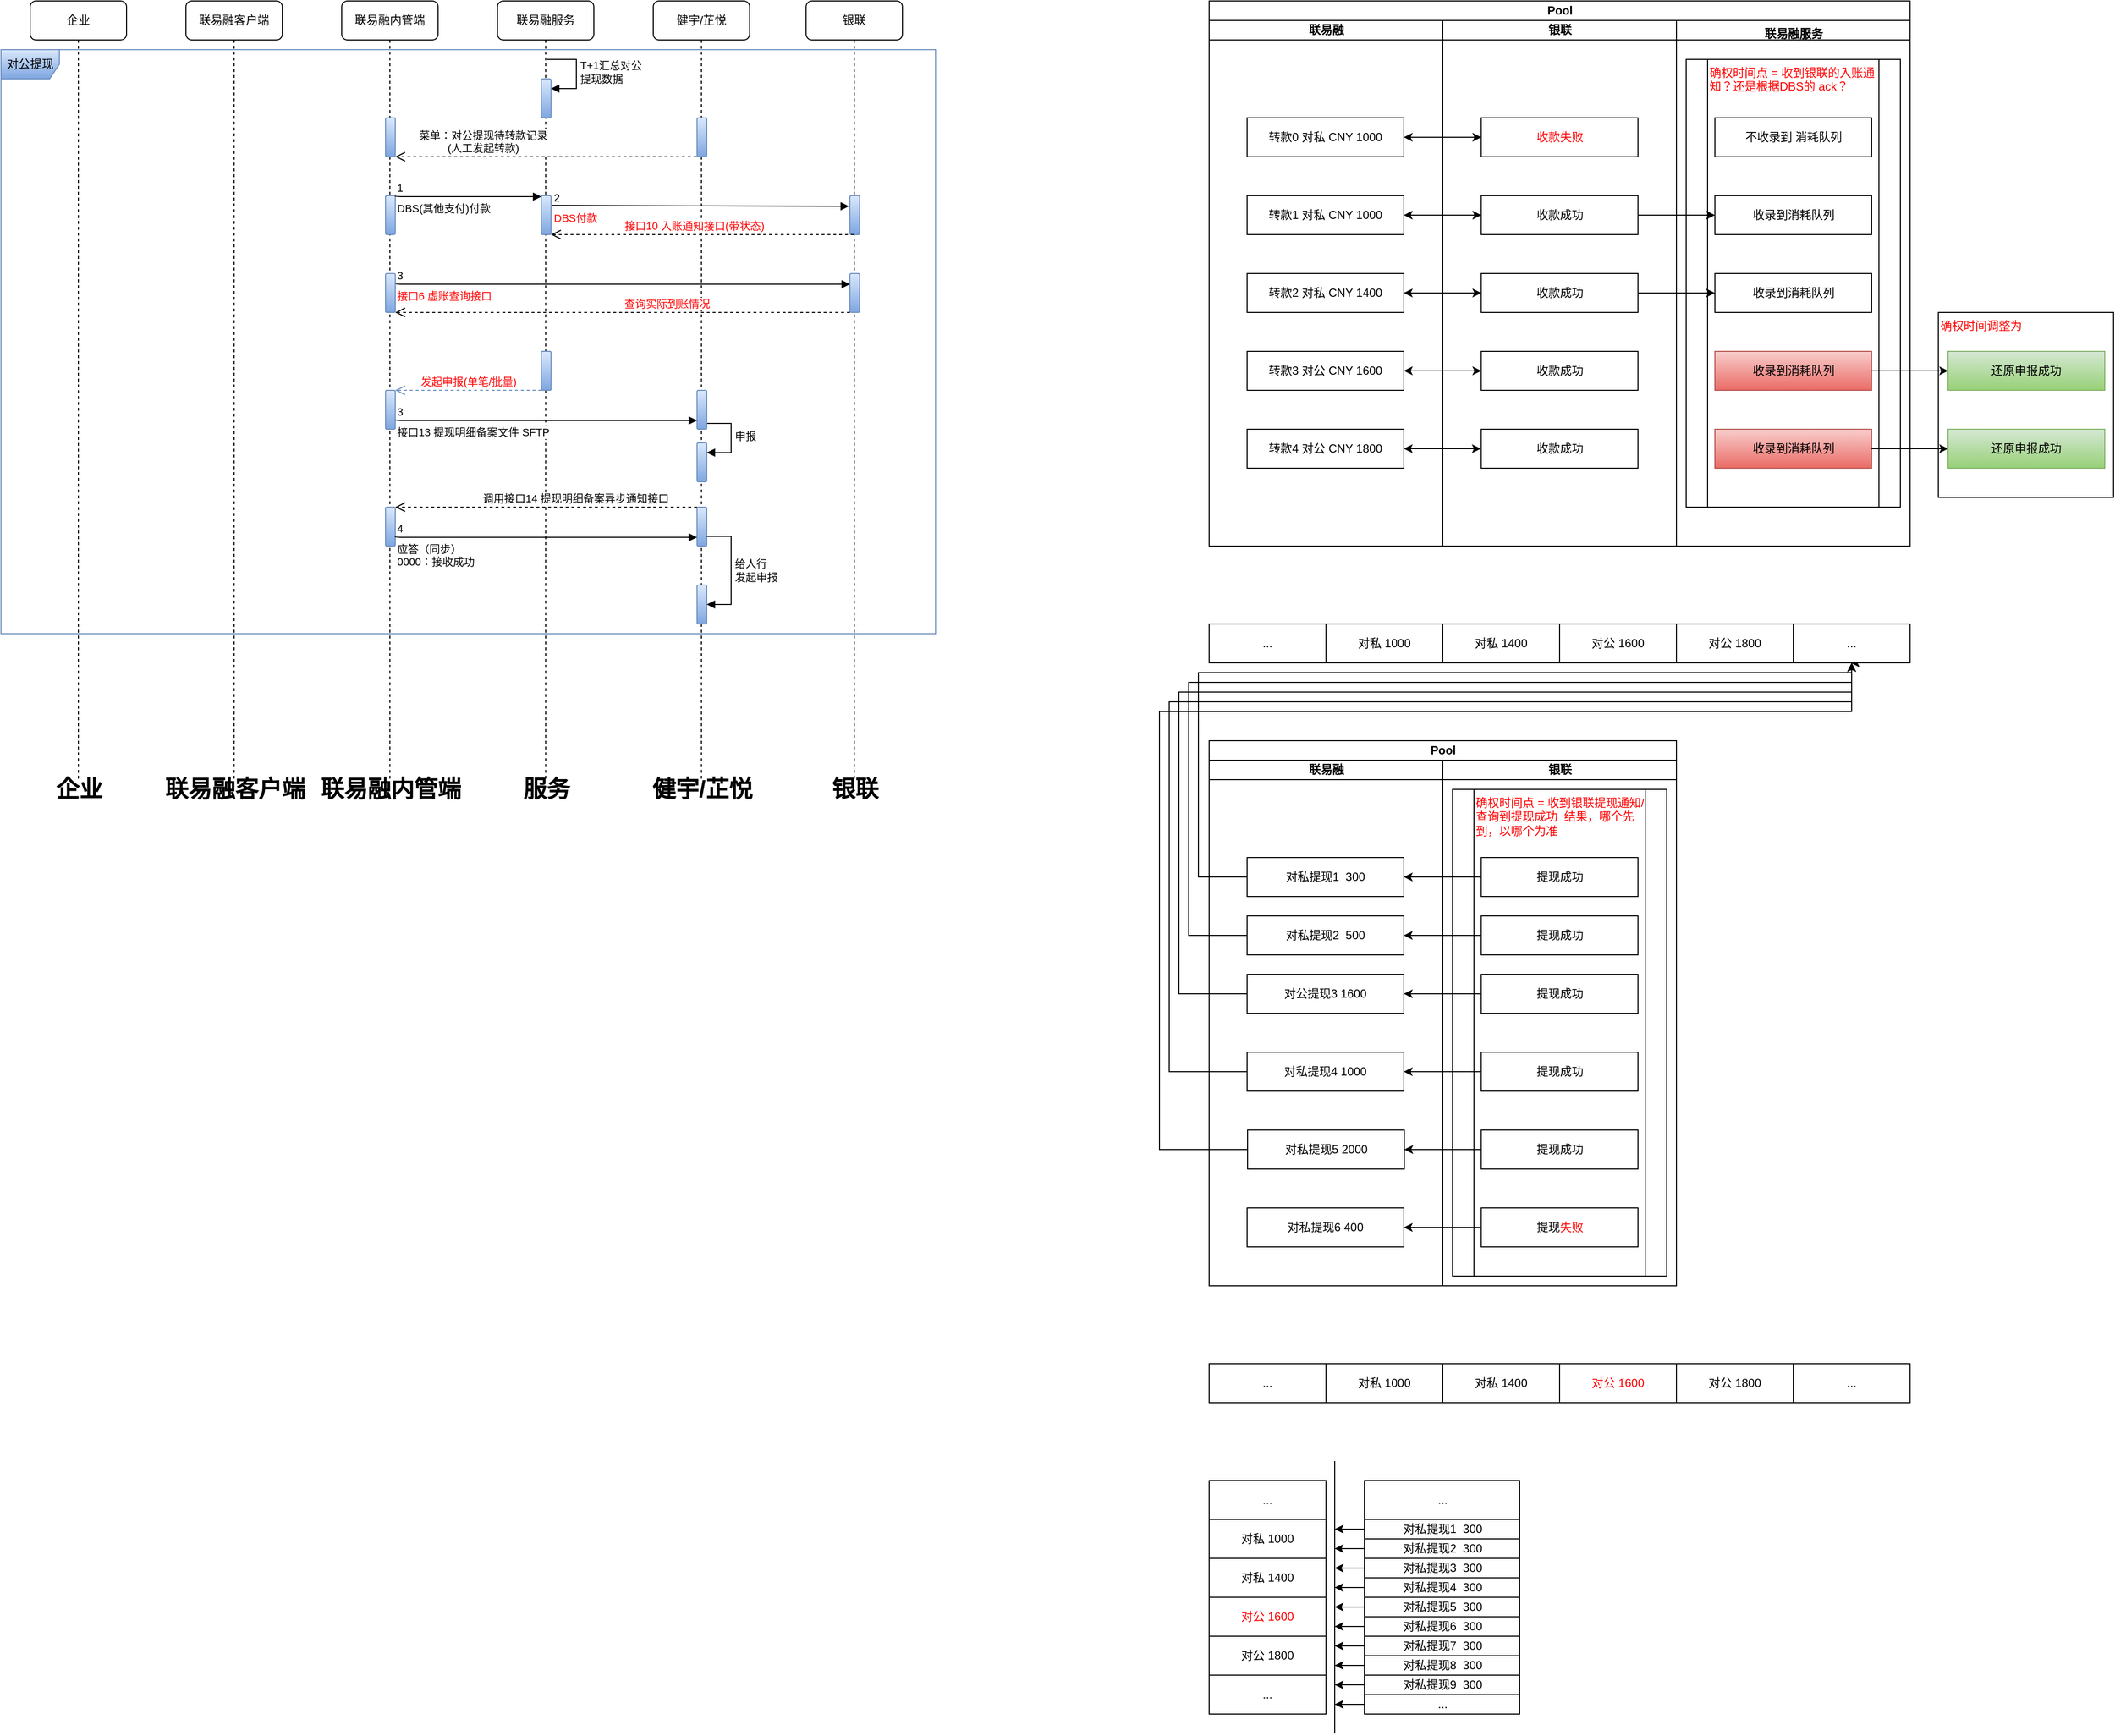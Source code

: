 <mxfile version="21.5.2" type="github">
  <diagram name="第 1 页" id="cecb9tNHnT4WKb9MnGJK">
    <mxGraphModel dx="1001" dy="557" grid="1" gridSize="10" guides="1" tooltips="1" connect="1" arrows="1" fold="1" page="1" pageScale="1" pageWidth="827" pageHeight="1169" math="0" shadow="0">
      <root>
        <mxCell id="0" />
        <mxCell id="1" parent="0" />
        <mxCell id="uzARrTuZSLdGQsg_Jb-Q-82" value="Pool" style="swimlane;childLayout=stackLayout;resizeParent=1;resizeParentMax=0;startSize=20;html=1;" vertex="1" parent="1">
          <mxGeometry x="1241" y="800" width="480" height="560" as="geometry" />
        </mxCell>
        <mxCell id="uzARrTuZSLdGQsg_Jb-Q-83" value="联易融" style="swimlane;startSize=20;html=1;" vertex="1" parent="uzARrTuZSLdGQsg_Jb-Q-82">
          <mxGeometry y="20" width="240" height="540" as="geometry" />
        </mxCell>
        <mxCell id="uzARrTuZSLdGQsg_Jb-Q-84" value="对私提现2&amp;nbsp; 500" style="rounded=0;whiteSpace=wrap;html=1;" vertex="1" parent="uzARrTuZSLdGQsg_Jb-Q-83">
          <mxGeometry x="39" y="160" width="161" height="40" as="geometry" />
        </mxCell>
        <mxCell id="uzARrTuZSLdGQsg_Jb-Q-85" value="对公提现3 1600" style="rounded=0;whiteSpace=wrap;html=1;" vertex="1" parent="uzARrTuZSLdGQsg_Jb-Q-83">
          <mxGeometry x="39" y="220" width="161" height="40" as="geometry" />
        </mxCell>
        <mxCell id="uzARrTuZSLdGQsg_Jb-Q-86" value="对私提现4 1000" style="rounded=0;whiteSpace=wrap;html=1;" vertex="1" parent="uzARrTuZSLdGQsg_Jb-Q-83">
          <mxGeometry x="39" y="300" width="161" height="40" as="geometry" />
        </mxCell>
        <mxCell id="uzARrTuZSLdGQsg_Jb-Q-114" style="edgeStyle=orthogonalEdgeStyle;rounded=0;orthogonalLoop=1;jettySize=auto;html=1;exitX=0;exitY=0.5;exitDx=0;exitDy=0;" edge="1" parent="uzARrTuZSLdGQsg_Jb-Q-83" source="uzARrTuZSLdGQsg_Jb-Q-87">
          <mxGeometry relative="1" as="geometry">
            <mxPoint x="659" y="-100" as="targetPoint" />
            <Array as="points">
              <mxPoint x="-51" y="400" />
              <mxPoint x="-51" y="-50" />
              <mxPoint x="660" y="-50" />
              <mxPoint x="660" y="-100" />
            </Array>
          </mxGeometry>
        </mxCell>
        <mxCell id="uzARrTuZSLdGQsg_Jb-Q-87" value="对私提现5 2000" style="rounded=0;whiteSpace=wrap;html=1;" vertex="1" parent="uzARrTuZSLdGQsg_Jb-Q-83">
          <mxGeometry x="39.5" y="380" width="161" height="40" as="geometry" />
        </mxCell>
        <mxCell id="uzARrTuZSLdGQsg_Jb-Q-88" value="对私提现1&amp;nbsp; 300" style="rounded=0;whiteSpace=wrap;html=1;" vertex="1" parent="uzARrTuZSLdGQsg_Jb-Q-83">
          <mxGeometry x="39" y="100" width="161" height="40" as="geometry" />
        </mxCell>
        <mxCell id="uzARrTuZSLdGQsg_Jb-Q-107" value="对私提现6 400" style="rounded=0;whiteSpace=wrap;html=1;" vertex="1" parent="uzARrTuZSLdGQsg_Jb-Q-83">
          <mxGeometry x="39" y="460" width="161" height="40" as="geometry" />
        </mxCell>
        <mxCell id="uzARrTuZSLdGQsg_Jb-Q-89" value="银联" style="swimlane;startSize=20;html=1;" vertex="1" parent="uzARrTuZSLdGQsg_Jb-Q-82">
          <mxGeometry x="240" y="20" width="240" height="540" as="geometry" />
        </mxCell>
        <mxCell id="uzARrTuZSLdGQsg_Jb-Q-109" value="确权时间点 = 收到银联提现通知/查询到提现成功&amp;nbsp; 结果，哪个先到，以哪个为准" style="shape=process;whiteSpace=wrap;html=1;backgroundOutline=1;fontColor=#FF0000;verticalAlign=top;align=left;" vertex="1" parent="uzARrTuZSLdGQsg_Jb-Q-89">
          <mxGeometry x="10" y="30" width="220" height="500" as="geometry" />
        </mxCell>
        <mxCell id="uzARrTuZSLdGQsg_Jb-Q-90" value="提现成功" style="rounded=0;whiteSpace=wrap;html=1;" vertex="1" parent="uzARrTuZSLdGQsg_Jb-Q-89">
          <mxGeometry x="39.5" y="100" width="161" height="40" as="geometry" />
        </mxCell>
        <mxCell id="uzARrTuZSLdGQsg_Jb-Q-91" value="提现成功" style="rounded=0;whiteSpace=wrap;html=1;" vertex="1" parent="uzARrTuZSLdGQsg_Jb-Q-89">
          <mxGeometry x="39.5" y="160" width="161" height="40" as="geometry" />
        </mxCell>
        <mxCell id="uzARrTuZSLdGQsg_Jb-Q-92" value="提现成功" style="rounded=0;whiteSpace=wrap;html=1;" vertex="1" parent="uzARrTuZSLdGQsg_Jb-Q-89">
          <mxGeometry x="39.5" y="220" width="161" height="40" as="geometry" />
        </mxCell>
        <mxCell id="uzARrTuZSLdGQsg_Jb-Q-93" value="提现成功" style="rounded=0;whiteSpace=wrap;html=1;" vertex="1" parent="uzARrTuZSLdGQsg_Jb-Q-89">
          <mxGeometry x="39.5" y="300" width="161" height="40" as="geometry" />
        </mxCell>
        <mxCell id="uzARrTuZSLdGQsg_Jb-Q-94" value="提现成功" style="rounded=0;whiteSpace=wrap;html=1;" vertex="1" parent="uzARrTuZSLdGQsg_Jb-Q-89">
          <mxGeometry x="39.5" y="380" width="161" height="40" as="geometry" />
        </mxCell>
        <mxCell id="uzARrTuZSLdGQsg_Jb-Q-108" value="提现&lt;font color=&quot;#ff0000&quot;&gt;失败&lt;/font&gt;" style="rounded=0;whiteSpace=wrap;html=1;" vertex="1" parent="uzARrTuZSLdGQsg_Jb-Q-89">
          <mxGeometry x="39.5" y="460" width="161" height="40" as="geometry" />
        </mxCell>
        <mxCell id="uzARrTuZSLdGQsg_Jb-Q-115" style="edgeStyle=orthogonalEdgeStyle;rounded=0;orthogonalLoop=1;jettySize=auto;html=1;exitX=0;exitY=0.5;exitDx=0;exitDy=0;entryX=1;entryY=0.5;entryDx=0;entryDy=0;" edge="1" parent="uzARrTuZSLdGQsg_Jb-Q-82" source="uzARrTuZSLdGQsg_Jb-Q-90" target="uzARrTuZSLdGQsg_Jb-Q-88">
          <mxGeometry relative="1" as="geometry" />
        </mxCell>
        <mxCell id="uzARrTuZSLdGQsg_Jb-Q-116" style="edgeStyle=orthogonalEdgeStyle;rounded=0;orthogonalLoop=1;jettySize=auto;html=1;exitX=0;exitY=0.5;exitDx=0;exitDy=0;entryX=1;entryY=0.5;entryDx=0;entryDy=0;" edge="1" parent="uzARrTuZSLdGQsg_Jb-Q-82" source="uzARrTuZSLdGQsg_Jb-Q-91" target="uzARrTuZSLdGQsg_Jb-Q-84">
          <mxGeometry relative="1" as="geometry" />
        </mxCell>
        <mxCell id="uzARrTuZSLdGQsg_Jb-Q-117" style="edgeStyle=orthogonalEdgeStyle;rounded=0;orthogonalLoop=1;jettySize=auto;html=1;exitX=0;exitY=0.5;exitDx=0;exitDy=0;entryX=1;entryY=0.5;entryDx=0;entryDy=0;" edge="1" parent="uzARrTuZSLdGQsg_Jb-Q-82" source="uzARrTuZSLdGQsg_Jb-Q-92" target="uzARrTuZSLdGQsg_Jb-Q-85">
          <mxGeometry relative="1" as="geometry" />
        </mxCell>
        <mxCell id="uzARrTuZSLdGQsg_Jb-Q-118" style="edgeStyle=orthogonalEdgeStyle;rounded=0;orthogonalLoop=1;jettySize=auto;html=1;exitX=0;exitY=0.5;exitDx=0;exitDy=0;entryX=1;entryY=0.5;entryDx=0;entryDy=0;" edge="1" parent="uzARrTuZSLdGQsg_Jb-Q-82" source="uzARrTuZSLdGQsg_Jb-Q-93" target="uzARrTuZSLdGQsg_Jb-Q-86">
          <mxGeometry relative="1" as="geometry" />
        </mxCell>
        <mxCell id="uzARrTuZSLdGQsg_Jb-Q-119" style="edgeStyle=orthogonalEdgeStyle;rounded=0;orthogonalLoop=1;jettySize=auto;html=1;exitX=0;exitY=0.5;exitDx=0;exitDy=0;entryX=1;entryY=0.5;entryDx=0;entryDy=0;" edge="1" parent="uzARrTuZSLdGQsg_Jb-Q-82" source="uzARrTuZSLdGQsg_Jb-Q-94" target="uzARrTuZSLdGQsg_Jb-Q-87">
          <mxGeometry relative="1" as="geometry" />
        </mxCell>
        <mxCell id="uzARrTuZSLdGQsg_Jb-Q-120" style="edgeStyle=orthogonalEdgeStyle;rounded=0;orthogonalLoop=1;jettySize=auto;html=1;exitX=0;exitY=0.5;exitDx=0;exitDy=0;entryX=1;entryY=0.5;entryDx=0;entryDy=0;" edge="1" parent="uzARrTuZSLdGQsg_Jb-Q-82" source="uzARrTuZSLdGQsg_Jb-Q-108" target="uzARrTuZSLdGQsg_Jb-Q-107">
          <mxGeometry relative="1" as="geometry" />
        </mxCell>
        <mxCell id="uzARrTuZSLdGQsg_Jb-Q-73" value="确权时间调整为" style="rounded=0;whiteSpace=wrap;html=1;strokeColor=#000000;fontColor=#FF0000;align=left;verticalAlign=top;" vertex="1" parent="1">
          <mxGeometry x="1990" y="360" width="180" height="190" as="geometry" />
        </mxCell>
        <mxCell id="uzARrTuZSLdGQsg_Jb-Q-48" value="Pool" style="swimlane;childLayout=stackLayout;resizeParent=1;resizeParentMax=0;startSize=20;html=1;" vertex="1" parent="1">
          <mxGeometry x="1241" y="40" width="720" height="560" as="geometry" />
        </mxCell>
        <mxCell id="uzARrTuZSLdGQsg_Jb-Q-49" value="联易融" style="swimlane;startSize=20;html=1;" vertex="1" parent="uzARrTuZSLdGQsg_Jb-Q-48">
          <mxGeometry y="20" width="240" height="540" as="geometry" />
        </mxCell>
        <mxCell id="uzARrTuZSLdGQsg_Jb-Q-52" value="转款1 对私 CNY 1000" style="rounded=0;whiteSpace=wrap;html=1;" vertex="1" parent="uzARrTuZSLdGQsg_Jb-Q-49">
          <mxGeometry x="39" y="180" width="161" height="40" as="geometry" />
        </mxCell>
        <mxCell id="uzARrTuZSLdGQsg_Jb-Q-53" value="转款2 对私 CNY 1400" style="rounded=0;whiteSpace=wrap;html=1;" vertex="1" parent="uzARrTuZSLdGQsg_Jb-Q-49">
          <mxGeometry x="39" y="260" width="161" height="40" as="geometry" />
        </mxCell>
        <mxCell id="uzARrTuZSLdGQsg_Jb-Q-54" value="转款3 对公 CNY 1600" style="rounded=0;whiteSpace=wrap;html=1;" vertex="1" parent="uzARrTuZSLdGQsg_Jb-Q-49">
          <mxGeometry x="39" y="340" width="161" height="40" as="geometry" />
        </mxCell>
        <mxCell id="uzARrTuZSLdGQsg_Jb-Q-55" value="转款4 对公 CNY 1800" style="rounded=0;whiteSpace=wrap;html=1;" vertex="1" parent="uzARrTuZSLdGQsg_Jb-Q-49">
          <mxGeometry x="39" y="420" width="161" height="40" as="geometry" />
        </mxCell>
        <mxCell id="uzARrTuZSLdGQsg_Jb-Q-56" value="转款0 对私 CNY 1000" style="rounded=0;whiteSpace=wrap;html=1;" vertex="1" parent="uzARrTuZSLdGQsg_Jb-Q-49">
          <mxGeometry x="39" y="100" width="161" height="40" as="geometry" />
        </mxCell>
        <mxCell id="uzARrTuZSLdGQsg_Jb-Q-50" value="银联" style="swimlane;startSize=20;html=1;" vertex="1" parent="uzARrTuZSLdGQsg_Jb-Q-48">
          <mxGeometry x="240" y="20" width="240" height="540" as="geometry" />
        </mxCell>
        <mxCell id="uzARrTuZSLdGQsg_Jb-Q-57" value="收款失败" style="rounded=0;whiteSpace=wrap;html=1;fontColor=#FF0000;" vertex="1" parent="uzARrTuZSLdGQsg_Jb-Q-50">
          <mxGeometry x="39.5" y="100" width="161" height="40" as="geometry" />
        </mxCell>
        <mxCell id="uzARrTuZSLdGQsg_Jb-Q-58" value="收款成功" style="rounded=0;whiteSpace=wrap;html=1;" vertex="1" parent="uzARrTuZSLdGQsg_Jb-Q-50">
          <mxGeometry x="39.5" y="180" width="161" height="40" as="geometry" />
        </mxCell>
        <mxCell id="uzARrTuZSLdGQsg_Jb-Q-59" value="收款成功" style="rounded=0;whiteSpace=wrap;html=1;" vertex="1" parent="uzARrTuZSLdGQsg_Jb-Q-50">
          <mxGeometry x="39.5" y="260" width="161" height="40" as="geometry" />
        </mxCell>
        <mxCell id="uzARrTuZSLdGQsg_Jb-Q-60" value="收款成功" style="rounded=0;whiteSpace=wrap;html=1;" vertex="1" parent="uzARrTuZSLdGQsg_Jb-Q-50">
          <mxGeometry x="39.5" y="340" width="161" height="40" as="geometry" />
        </mxCell>
        <mxCell id="uzARrTuZSLdGQsg_Jb-Q-61" value="收款成功" style="rounded=0;whiteSpace=wrap;html=1;" vertex="1" parent="uzARrTuZSLdGQsg_Jb-Q-50">
          <mxGeometry x="39.5" y="420" width="161" height="40" as="geometry" />
        </mxCell>
        <mxCell id="uzARrTuZSLdGQsg_Jb-Q-62" value="联易融服务" style="swimlane;startSize=20;html=1;verticalAlign=top;" vertex="1" parent="uzARrTuZSLdGQsg_Jb-Q-48">
          <mxGeometry x="480" y="20" width="240" height="540" as="geometry" />
        </mxCell>
        <mxCell id="uzARrTuZSLdGQsg_Jb-Q-68" value="确权时间点 = 收到银联的入账通知？还是根据DBS的 ack？" style="shape=process;whiteSpace=wrap;html=1;backgroundOutline=1;fontColor=#FF0000;verticalAlign=top;align=left;" vertex="1" parent="uzARrTuZSLdGQsg_Jb-Q-62">
          <mxGeometry x="10" y="40" width="220" height="460" as="geometry" />
        </mxCell>
        <mxCell id="uzARrTuZSLdGQsg_Jb-Q-63" value="不收录到 消耗队列" style="rounded=0;whiteSpace=wrap;html=1;" vertex="1" parent="uzARrTuZSLdGQsg_Jb-Q-62">
          <mxGeometry x="39.5" y="100" width="161" height="40" as="geometry" />
        </mxCell>
        <mxCell id="uzARrTuZSLdGQsg_Jb-Q-64" value="收录到消耗队列" style="rounded=0;whiteSpace=wrap;html=1;" vertex="1" parent="uzARrTuZSLdGQsg_Jb-Q-62">
          <mxGeometry x="39.5" y="180" width="161" height="40" as="geometry" />
        </mxCell>
        <mxCell id="uzARrTuZSLdGQsg_Jb-Q-65" value="收录到消耗队列" style="rounded=0;whiteSpace=wrap;html=1;" vertex="1" parent="uzARrTuZSLdGQsg_Jb-Q-62">
          <mxGeometry x="39.5" y="260" width="161" height="40" as="geometry" />
        </mxCell>
        <mxCell id="uzARrTuZSLdGQsg_Jb-Q-66" value="收录到消耗队列" style="rounded=0;whiteSpace=wrap;html=1;fillColor=#f8cecc;gradientColor=#ea6b66;strokeColor=#b85450;" vertex="1" parent="uzARrTuZSLdGQsg_Jb-Q-62">
          <mxGeometry x="39.5" y="340" width="161" height="40" as="geometry" />
        </mxCell>
        <mxCell id="uzARrTuZSLdGQsg_Jb-Q-67" value="收录到消耗队列" style="rounded=0;whiteSpace=wrap;html=1;fillColor=#f8cecc;gradientColor=#ea6b66;strokeColor=#b85450;" vertex="1" parent="uzARrTuZSLdGQsg_Jb-Q-62">
          <mxGeometry x="39.5" y="420" width="161" height="40" as="geometry" />
        </mxCell>
        <mxCell id="uzARrTuZSLdGQsg_Jb-Q-102" style="edgeStyle=orthogonalEdgeStyle;rounded=0;orthogonalLoop=1;jettySize=auto;html=1;exitX=1;exitY=0.5;exitDx=0;exitDy=0;entryX=0;entryY=0.5;entryDx=0;entryDy=0;startArrow=classic;startFill=1;" edge="1" parent="uzARrTuZSLdGQsg_Jb-Q-48" source="uzARrTuZSLdGQsg_Jb-Q-56" target="uzARrTuZSLdGQsg_Jb-Q-57">
          <mxGeometry relative="1" as="geometry" />
        </mxCell>
        <mxCell id="uzARrTuZSLdGQsg_Jb-Q-103" style="edgeStyle=orthogonalEdgeStyle;rounded=0;orthogonalLoop=1;jettySize=auto;html=1;exitX=1;exitY=0.5;exitDx=0;exitDy=0;entryX=0;entryY=0.5;entryDx=0;entryDy=0;startArrow=classic;startFill=1;" edge="1" parent="uzARrTuZSLdGQsg_Jb-Q-48" source="uzARrTuZSLdGQsg_Jb-Q-52" target="uzARrTuZSLdGQsg_Jb-Q-58">
          <mxGeometry relative="1" as="geometry">
            <mxPoint x="210" y="150" as="sourcePoint" />
            <mxPoint x="290" y="150" as="targetPoint" />
          </mxGeometry>
        </mxCell>
        <mxCell id="uzARrTuZSLdGQsg_Jb-Q-104" style="edgeStyle=orthogonalEdgeStyle;rounded=0;orthogonalLoop=1;jettySize=auto;html=1;exitX=1;exitY=0.5;exitDx=0;exitDy=0;startArrow=classic;startFill=1;entryX=0;entryY=0.5;entryDx=0;entryDy=0;" edge="1" parent="uzARrTuZSLdGQsg_Jb-Q-48" source="uzARrTuZSLdGQsg_Jb-Q-53" target="uzARrTuZSLdGQsg_Jb-Q-59">
          <mxGeometry relative="1" as="geometry">
            <mxPoint x="210" y="230" as="sourcePoint" />
            <mxPoint x="269" y="300" as="targetPoint" />
            <Array as="points" />
          </mxGeometry>
        </mxCell>
        <mxCell id="uzARrTuZSLdGQsg_Jb-Q-105" style="edgeStyle=orthogonalEdgeStyle;rounded=0;orthogonalLoop=1;jettySize=auto;html=1;exitX=1;exitY=0.5;exitDx=0;exitDy=0;startArrow=classic;startFill=1;entryX=0;entryY=0.5;entryDx=0;entryDy=0;" edge="1" parent="uzARrTuZSLdGQsg_Jb-Q-48" source="uzARrTuZSLdGQsg_Jb-Q-54" target="uzARrTuZSLdGQsg_Jb-Q-60">
          <mxGeometry relative="1" as="geometry">
            <mxPoint x="210" y="310" as="sourcePoint" />
            <mxPoint x="290" y="310" as="targetPoint" />
            <Array as="points" />
          </mxGeometry>
        </mxCell>
        <mxCell id="uzARrTuZSLdGQsg_Jb-Q-121" style="edgeStyle=orthogonalEdgeStyle;rounded=0;orthogonalLoop=1;jettySize=auto;html=1;exitX=1;exitY=0.5;exitDx=0;exitDy=0;entryX=0;entryY=0.5;entryDx=0;entryDy=0;" edge="1" parent="uzARrTuZSLdGQsg_Jb-Q-48" source="uzARrTuZSLdGQsg_Jb-Q-58" target="uzARrTuZSLdGQsg_Jb-Q-64">
          <mxGeometry relative="1" as="geometry" />
        </mxCell>
        <mxCell id="uzARrTuZSLdGQsg_Jb-Q-122" style="edgeStyle=orthogonalEdgeStyle;rounded=0;orthogonalLoop=1;jettySize=auto;html=1;exitX=1;exitY=0.5;exitDx=0;exitDy=0;entryX=0;entryY=0.5;entryDx=0;entryDy=0;" edge="1" parent="uzARrTuZSLdGQsg_Jb-Q-48" source="uzARrTuZSLdGQsg_Jb-Q-59" target="uzARrTuZSLdGQsg_Jb-Q-65">
          <mxGeometry relative="1" as="geometry" />
        </mxCell>
        <mxCell id="uzARrTuZSLdGQsg_Jb-Q-1" value="企业" style="shape=umlLifeline;perimeter=lifelinePerimeter;whiteSpace=wrap;html=1;container=1;dropTarget=0;collapsible=0;recursiveResize=0;outlineConnect=0;portConstraint=eastwest;newEdgeStyle={&quot;edgeStyle&quot;:&quot;elbowEdgeStyle&quot;,&quot;elbow&quot;:&quot;vertical&quot;,&quot;curved&quot;:0,&quot;rounded&quot;:0};rounded=1;" vertex="1" parent="1">
          <mxGeometry x="30" y="40" width="99" height="800" as="geometry" />
        </mxCell>
        <mxCell id="uzARrTuZSLdGQsg_Jb-Q-2" value="联易融客户端" style="shape=umlLifeline;perimeter=lifelinePerimeter;whiteSpace=wrap;html=1;container=1;dropTarget=0;collapsible=0;recursiveResize=0;outlineConnect=0;portConstraint=eastwest;newEdgeStyle={&quot;edgeStyle&quot;:&quot;elbowEdgeStyle&quot;,&quot;elbow&quot;:&quot;vertical&quot;,&quot;curved&quot;:0,&quot;rounded&quot;:0};rounded=1;" vertex="1" parent="1">
          <mxGeometry x="190" y="40" width="99" height="800" as="geometry" />
        </mxCell>
        <mxCell id="uzARrTuZSLdGQsg_Jb-Q-3" value="联易融内管端" style="shape=umlLifeline;perimeter=lifelinePerimeter;whiteSpace=wrap;html=1;container=1;dropTarget=0;collapsible=0;recursiveResize=0;outlineConnect=0;portConstraint=eastwest;newEdgeStyle={&quot;edgeStyle&quot;:&quot;elbowEdgeStyle&quot;,&quot;elbow&quot;:&quot;vertical&quot;,&quot;curved&quot;:0,&quot;rounded&quot;:0};rounded=1;" vertex="1" parent="1">
          <mxGeometry x="350" y="40" width="99" height="800" as="geometry" />
        </mxCell>
        <mxCell id="uzARrTuZSLdGQsg_Jb-Q-4" value="" style="html=1;points=[];perimeter=orthogonalPerimeter;outlineConnect=0;targetShapes=umlLifeline;portConstraint=eastwest;newEdgeStyle={&quot;edgeStyle&quot;:&quot;elbowEdgeStyle&quot;,&quot;elbow&quot;:&quot;vertical&quot;,&quot;curved&quot;:0,&quot;rounded&quot;:0};fillColor=#dae8fc;gradientColor=#7ea6e0;strokeColor=#6c8ebf;rounded=1;" vertex="1" parent="uzARrTuZSLdGQsg_Jb-Q-3">
          <mxGeometry x="45" y="200" width="10" height="40" as="geometry" />
        </mxCell>
        <mxCell id="uzARrTuZSLdGQsg_Jb-Q-5" value="联易融服务" style="shape=umlLifeline;perimeter=lifelinePerimeter;whiteSpace=wrap;html=1;container=1;dropTarget=0;collapsible=0;recursiveResize=0;outlineConnect=0;portConstraint=eastwest;newEdgeStyle={&quot;edgeStyle&quot;:&quot;elbowEdgeStyle&quot;,&quot;elbow&quot;:&quot;vertical&quot;,&quot;curved&quot;:0,&quot;rounded&quot;:0};rounded=1;" vertex="1" parent="1">
          <mxGeometry x="510" y="40" width="99" height="800" as="geometry" />
        </mxCell>
        <mxCell id="uzARrTuZSLdGQsg_Jb-Q-6" value="" style="html=1;points=[];perimeter=orthogonalPerimeter;outlineConnect=0;targetShapes=umlLifeline;portConstraint=eastwest;newEdgeStyle={&quot;edgeStyle&quot;:&quot;elbowEdgeStyle&quot;,&quot;elbow&quot;:&quot;vertical&quot;,&quot;curved&quot;:0,&quot;rounded&quot;:0};fillColor=#dae8fc;strokeColor=#6c8ebf;gradientColor=#7ea6e0;rounded=1;" vertex="1" parent="uzARrTuZSLdGQsg_Jb-Q-5">
          <mxGeometry x="45" y="80" width="10" height="40" as="geometry" />
        </mxCell>
        <mxCell id="uzARrTuZSLdGQsg_Jb-Q-7" value="T+1汇总对公&lt;br&gt;提现数据" style="html=1;align=left;spacingLeft=2;endArrow=block;rounded=1;edgeStyle=orthogonalEdgeStyle;curved=0;rounded=0;" edge="1" parent="uzARrTuZSLdGQsg_Jb-Q-5" target="uzARrTuZSLdGQsg_Jb-Q-6">
          <mxGeometry relative="1" as="geometry">
            <mxPoint x="51" y="60" as="sourcePoint" />
            <Array as="points">
              <mxPoint x="81" y="90" />
            </Array>
          </mxGeometry>
        </mxCell>
        <mxCell id="uzARrTuZSLdGQsg_Jb-Q-8" value="健宇/芷悦" style="shape=umlLifeline;perimeter=lifelinePerimeter;whiteSpace=wrap;html=1;container=1;dropTarget=0;collapsible=0;recursiveResize=0;outlineConnect=0;portConstraint=eastwest;newEdgeStyle={&quot;edgeStyle&quot;:&quot;elbowEdgeStyle&quot;,&quot;elbow&quot;:&quot;vertical&quot;,&quot;curved&quot;:0,&quot;rounded&quot;:0};rounded=1;" vertex="1" parent="1">
          <mxGeometry x="670" y="40" width="99" height="800" as="geometry" />
        </mxCell>
        <mxCell id="uzARrTuZSLdGQsg_Jb-Q-9" value="" style="html=1;points=[];perimeter=orthogonalPerimeter;outlineConnect=0;targetShapes=umlLifeline;portConstraint=eastwest;newEdgeStyle={&quot;edgeStyle&quot;:&quot;elbowEdgeStyle&quot;,&quot;elbow&quot;:&quot;vertical&quot;,&quot;curved&quot;:0,&quot;rounded&quot;:0};fillColor=#dae8fc;gradientColor=#7ea6e0;strokeColor=#6c8ebf;rounded=1;" vertex="1" parent="uzARrTuZSLdGQsg_Jb-Q-8">
          <mxGeometry x="45" y="120" width="10" height="40" as="geometry" />
        </mxCell>
        <mxCell id="uzARrTuZSLdGQsg_Jb-Q-10" value="" style="html=1;points=[];perimeter=orthogonalPerimeter;outlineConnect=0;targetShapes=umlLifeline;portConstraint=eastwest;newEdgeStyle={&quot;edgeStyle&quot;:&quot;elbowEdgeStyle&quot;,&quot;elbow&quot;:&quot;vertical&quot;,&quot;curved&quot;:0,&quot;rounded&quot;:0};fillColor=#dae8fc;gradientColor=#7ea6e0;strokeColor=#6c8ebf;rounded=1;" vertex="1" parent="uzARrTuZSLdGQsg_Jb-Q-8">
          <mxGeometry x="45" y="454" width="10" height="40" as="geometry" />
        </mxCell>
        <mxCell id="uzARrTuZSLdGQsg_Jb-Q-11" value="申报" style="html=1;align=left;spacingLeft=2;endArrow=block;rounded=1;edgeStyle=orthogonalEdgeStyle;curved=0;rounded=0;" edge="1" parent="uzARrTuZSLdGQsg_Jb-Q-8" target="uzARrTuZSLdGQsg_Jb-Q-10">
          <mxGeometry relative="1" as="geometry">
            <mxPoint x="50" y="434" as="sourcePoint" />
            <Array as="points">
              <mxPoint x="80" y="464" />
            </Array>
          </mxGeometry>
        </mxCell>
        <mxCell id="uzARrTuZSLdGQsg_Jb-Q-12" value="" style="html=1;points=[];perimeter=orthogonalPerimeter;outlineConnect=0;targetShapes=umlLifeline;portConstraint=eastwest;newEdgeStyle={&quot;edgeStyle&quot;:&quot;elbowEdgeStyle&quot;,&quot;elbow&quot;:&quot;vertical&quot;,&quot;curved&quot;:0,&quot;rounded&quot;:0};fillColor=#dae8fc;gradientColor=#7ea6e0;strokeColor=#6c8ebf;rounded=1;" vertex="1" parent="uzARrTuZSLdGQsg_Jb-Q-8">
          <mxGeometry x="45" y="520" width="10" height="40" as="geometry" />
        </mxCell>
        <mxCell id="uzARrTuZSLdGQsg_Jb-Q-13" value="" style="html=1;points=[];perimeter=orthogonalPerimeter;outlineConnect=0;targetShapes=umlLifeline;portConstraint=eastwest;newEdgeStyle={&quot;edgeStyle&quot;:&quot;elbowEdgeStyle&quot;,&quot;elbow&quot;:&quot;vertical&quot;,&quot;curved&quot;:0,&quot;rounded&quot;:0};fillColor=#dae8fc;strokeColor=#6c8ebf;rounded=1;gradientColor=#7ea6e0;" vertex="1" parent="uzARrTuZSLdGQsg_Jb-Q-8">
          <mxGeometry x="-275" y="400" width="10" height="40" as="geometry" />
        </mxCell>
        <mxCell id="uzARrTuZSLdGQsg_Jb-Q-14" value="" style="html=1;points=[];perimeter=orthogonalPerimeter;outlineConnect=0;targetShapes=umlLifeline;portConstraint=eastwest;newEdgeStyle={&quot;edgeStyle&quot;:&quot;elbowEdgeStyle&quot;,&quot;elbow&quot;:&quot;vertical&quot;,&quot;curved&quot;:0,&quot;rounded&quot;:0};fillColor=#dae8fc;strokeColor=#6c8ebf;rounded=1;gradientColor=#7ea6e0;" vertex="1" parent="uzARrTuZSLdGQsg_Jb-Q-8">
          <mxGeometry x="45" y="400" width="10" height="40" as="geometry" />
        </mxCell>
        <mxCell id="uzARrTuZSLdGQsg_Jb-Q-15" value="" style="html=1;points=[];perimeter=orthogonalPerimeter;outlineConnect=0;targetShapes=umlLifeline;portConstraint=eastwest;newEdgeStyle={&quot;edgeStyle&quot;:&quot;elbowEdgeStyle&quot;,&quot;elbow&quot;:&quot;vertical&quot;,&quot;curved&quot;:0,&quot;rounded&quot;:0};fillColor=#dae8fc;gradientColor=#7ea6e0;strokeColor=#6c8ebf;rounded=1;" vertex="1" parent="uzARrTuZSLdGQsg_Jb-Q-8">
          <mxGeometry x="-115" y="360" width="10" height="40" as="geometry" />
        </mxCell>
        <mxCell id="uzARrTuZSLdGQsg_Jb-Q-16" value="&lt;font&gt;发起申报(单笔/批量)&lt;/font&gt;" style="html=1;verticalAlign=bottom;endArrow=open;dashed=1;endSize=8;edgeStyle=elbowEdgeStyle;elbow=vertical;curved=0;rounded=1;fillColor=#dae8fc;gradientColor=#7ea6e0;strokeColor=#6c8ebf;fontColor=#FF0000;" edge="1" parent="uzARrTuZSLdGQsg_Jb-Q-8">
          <mxGeometry relative="1" as="geometry">
            <mxPoint x="-115" y="400" as="sourcePoint" />
            <mxPoint x="-265" y="400" as="targetPoint" />
            <Array as="points">
              <mxPoint x="-240" y="400" />
            </Array>
            <mxPoint as="offset" />
          </mxGeometry>
        </mxCell>
        <mxCell id="uzARrTuZSLdGQsg_Jb-Q-17" value="接口13 提现明细备案文件 SFTP" style="endArrow=block;endFill=1;html=1;edgeStyle=orthogonalEdgeStyle;align=left;verticalAlign=top;rounded=1;" edge="1" parent="uzARrTuZSLdGQsg_Jb-Q-8">
          <mxGeometry x="-1" relative="1" as="geometry">
            <mxPoint x="-265" y="430" as="sourcePoint" />
            <mxPoint x="45" y="431" as="targetPoint" />
            <Array as="points">
              <mxPoint x="-265" y="431" />
            </Array>
            <mxPoint as="offset" />
          </mxGeometry>
        </mxCell>
        <mxCell id="uzARrTuZSLdGQsg_Jb-Q-18" value="3" style="edgeLabel;resizable=0;html=1;align=left;verticalAlign=bottom;rounded=1;" connectable="0" vertex="1" parent="uzARrTuZSLdGQsg_Jb-Q-17">
          <mxGeometry x="-1" relative="1" as="geometry" />
        </mxCell>
        <mxCell id="uzARrTuZSLdGQsg_Jb-Q-19" value="" style="html=1;points=[];perimeter=orthogonalPerimeter;outlineConnect=0;targetShapes=umlLifeline;portConstraint=eastwest;newEdgeStyle={&quot;edgeStyle&quot;:&quot;elbowEdgeStyle&quot;,&quot;elbow&quot;:&quot;vertical&quot;,&quot;curved&quot;:0,&quot;rounded&quot;:0};fillColor=#dae8fc;gradientColor=#7ea6e0;strokeColor=#6c8ebf;rounded=1;" vertex="1" parent="uzARrTuZSLdGQsg_Jb-Q-8">
          <mxGeometry x="-275" y="520" width="10" height="40" as="geometry" />
        </mxCell>
        <mxCell id="uzARrTuZSLdGQsg_Jb-Q-20" value="调用接口14 提现明细备案异步通知接口" style="html=1;verticalAlign=bottom;endArrow=open;dashed=1;endSize=8;edgeStyle=elbowEdgeStyle;elbow=vertical;curved=0;rounded=1;" edge="1" parent="uzARrTuZSLdGQsg_Jb-Q-8">
          <mxGeometry x="-0.194" relative="1" as="geometry">
            <mxPoint x="45" y="520" as="sourcePoint" />
            <mxPoint x="-265" y="520" as="targetPoint" />
            <Array as="points">
              <mxPoint x="-240" y="520" />
            </Array>
            <mxPoint as="offset" />
          </mxGeometry>
        </mxCell>
        <mxCell id="uzARrTuZSLdGQsg_Jb-Q-21" value="应答（同步）&lt;br&gt;0000：接收成功" style="endArrow=block;endFill=1;html=1;edgeStyle=orthogonalEdgeStyle;align=left;verticalAlign=top;rounded=1;" edge="1" parent="uzARrTuZSLdGQsg_Jb-Q-8">
          <mxGeometry x="-1" relative="1" as="geometry">
            <mxPoint x="-265" y="550" as="sourcePoint" />
            <mxPoint x="45" y="551" as="targetPoint" />
            <Array as="points">
              <mxPoint x="-265" y="551" />
            </Array>
            <mxPoint as="offset" />
          </mxGeometry>
        </mxCell>
        <mxCell id="uzARrTuZSLdGQsg_Jb-Q-22" value="4" style="edgeLabel;resizable=0;html=1;align=left;verticalAlign=bottom;rounded=1;" connectable="0" vertex="1" parent="uzARrTuZSLdGQsg_Jb-Q-21">
          <mxGeometry x="-1" relative="1" as="geometry" />
        </mxCell>
        <mxCell id="uzARrTuZSLdGQsg_Jb-Q-23" value="" style="html=1;points=[];perimeter=orthogonalPerimeter;outlineConnect=0;targetShapes=umlLifeline;portConstraint=eastwest;newEdgeStyle={&quot;edgeStyle&quot;:&quot;elbowEdgeStyle&quot;,&quot;elbow&quot;:&quot;vertical&quot;,&quot;curved&quot;:0,&quot;rounded&quot;:0};fillColor=#dae8fc;gradientColor=#7ea6e0;strokeColor=#6c8ebf;rounded=1;" vertex="1" parent="uzARrTuZSLdGQsg_Jb-Q-8">
          <mxGeometry x="45" y="600" width="10" height="40" as="geometry" />
        </mxCell>
        <mxCell id="uzARrTuZSLdGQsg_Jb-Q-24" value="给人行&lt;br&gt;发起申报" style="html=1;align=left;spacingLeft=2;endArrow=block;rounded=1;edgeStyle=orthogonalEdgeStyle;curved=0;rounded=0;" edge="1" parent="uzARrTuZSLdGQsg_Jb-Q-8" source="uzARrTuZSLdGQsg_Jb-Q-12" target="uzARrTuZSLdGQsg_Jb-Q-23">
          <mxGeometry relative="1" as="geometry">
            <mxPoint x="54.5" y="560" as="sourcePoint" />
            <Array as="points">
              <mxPoint x="80" y="550" />
              <mxPoint x="80" y="620" />
            </Array>
            <mxPoint x="105" y="570" as="targetPoint" />
          </mxGeometry>
        </mxCell>
        <mxCell id="uzARrTuZSLdGQsg_Jb-Q-25" value="" style="html=1;points=[];perimeter=orthogonalPerimeter;outlineConnect=0;targetShapes=umlLifeline;portConstraint=eastwest;newEdgeStyle={&quot;edgeStyle&quot;:&quot;elbowEdgeStyle&quot;,&quot;elbow&quot;:&quot;vertical&quot;,&quot;curved&quot;:0,&quot;rounded&quot;:0};fillColor=#dae8fc;strokeColor=#6c8ebf;rounded=1;gradientColor=#7ea6e0;" vertex="1" parent="uzARrTuZSLdGQsg_Jb-Q-8">
          <mxGeometry x="-115" y="360" width="10" height="40" as="geometry" />
        </mxCell>
        <mxCell id="uzARrTuZSLdGQsg_Jb-Q-26" value="银联" style="shape=umlLifeline;perimeter=lifelinePerimeter;whiteSpace=wrap;html=1;container=1;dropTarget=0;collapsible=0;recursiveResize=0;outlineConnect=0;portConstraint=eastwest;newEdgeStyle={&quot;edgeStyle&quot;:&quot;elbowEdgeStyle&quot;,&quot;elbow&quot;:&quot;vertical&quot;,&quot;curved&quot;:0,&quot;rounded&quot;:0};rounded=1;" vertex="1" parent="1">
          <mxGeometry x="827" y="40" width="99" height="800" as="geometry" />
        </mxCell>
        <mxCell id="uzARrTuZSLdGQsg_Jb-Q-27" value="" style="html=1;points=[];perimeter=orthogonalPerimeter;outlineConnect=0;targetShapes=umlLifeline;portConstraint=eastwest;newEdgeStyle={&quot;edgeStyle&quot;:&quot;elbowEdgeStyle&quot;,&quot;elbow&quot;:&quot;vertical&quot;,&quot;curved&quot;:0,&quot;rounded&quot;:0};fillColor=#dae8fc;gradientColor=#7ea6e0;strokeColor=#6c8ebf;rounded=1;" vertex="1" parent="uzARrTuZSLdGQsg_Jb-Q-26">
          <mxGeometry x="45" y="200" width="10" height="40" as="geometry" />
        </mxCell>
        <mxCell id="uzARrTuZSLdGQsg_Jb-Q-28" value="" style="html=1;points=[];perimeter=orthogonalPerimeter;outlineConnect=0;targetShapes=umlLifeline;portConstraint=eastwest;newEdgeStyle={&quot;edgeStyle&quot;:&quot;elbowEdgeStyle&quot;,&quot;elbow&quot;:&quot;vertical&quot;,&quot;curved&quot;:0,&quot;rounded&quot;:0};fillColor=#dae8fc;gradientColor=#7ea6e0;strokeColor=#6c8ebf;rounded=1;" vertex="1" parent="1">
          <mxGeometry x="872" y="320" width="10" height="40" as="geometry" />
        </mxCell>
        <mxCell id="uzARrTuZSLdGQsg_Jb-Q-29" value="对公提现" style="shape=umlFrame;whiteSpace=wrap;html=1;pointerEvents=0;fillColor=#dae8fc;gradientColor=#7ea6e0;strokeColor=#6c8ebf;rounded=1;" vertex="1" parent="1">
          <mxGeometry y="90" width="960" height="600" as="geometry" />
        </mxCell>
        <mxCell id="uzARrTuZSLdGQsg_Jb-Q-30" value="企业" style="text;strokeColor=none;fillColor=none;html=1;fontSize=24;fontStyle=1;verticalAlign=middle;align=center;rounded=1;" vertex="1" parent="1">
          <mxGeometry x="30" y="830" width="100" height="40" as="geometry" />
        </mxCell>
        <mxCell id="uzARrTuZSLdGQsg_Jb-Q-31" value="联易融客户端" style="text;strokeColor=none;fillColor=none;html=1;fontSize=24;fontStyle=1;verticalAlign=middle;align=center;rounded=1;" vertex="1" parent="1">
          <mxGeometry x="190" y="830" width="100" height="40" as="geometry" />
        </mxCell>
        <mxCell id="uzARrTuZSLdGQsg_Jb-Q-32" value="联易融内管端" style="text;strokeColor=none;fillColor=none;html=1;fontSize=24;fontStyle=1;verticalAlign=middle;align=center;rounded=1;" vertex="1" parent="1">
          <mxGeometry x="350" y="830" width="100" height="40" as="geometry" />
        </mxCell>
        <mxCell id="uzARrTuZSLdGQsg_Jb-Q-33" value="服务" style="text;strokeColor=none;fillColor=none;html=1;fontSize=24;fontStyle=1;verticalAlign=middle;align=center;rounded=1;" vertex="1" parent="1">
          <mxGeometry x="510" y="830" width="100" height="40" as="geometry" />
        </mxCell>
        <mxCell id="uzARrTuZSLdGQsg_Jb-Q-34" value="健宇/芷悦" style="text;strokeColor=none;fillColor=none;html=1;fontSize=24;fontStyle=1;verticalAlign=middle;align=center;rounded=1;" vertex="1" parent="1">
          <mxGeometry x="670" y="830" width="100" height="40" as="geometry" />
        </mxCell>
        <mxCell id="uzARrTuZSLdGQsg_Jb-Q-35" value="DBS(其他支付)付款" style="endArrow=block;endFill=1;html=1;edgeStyle=orthogonalEdgeStyle;align=left;verticalAlign=top;rounded=1;" edge="1" parent="1" target="uzARrTuZSLdGQsg_Jb-Q-39">
          <mxGeometry x="-1" relative="1" as="geometry">
            <mxPoint x="405" y="240" as="sourcePoint" />
            <mxPoint x="715" y="241" as="targetPoint" />
            <Array as="points">
              <mxPoint x="405" y="241" />
            </Array>
            <mxPoint as="offset" />
          </mxGeometry>
        </mxCell>
        <mxCell id="uzARrTuZSLdGQsg_Jb-Q-36" value="1" style="edgeLabel;resizable=0;html=1;align=left;verticalAlign=bottom;rounded=1;" connectable="0" vertex="1" parent="uzARrTuZSLdGQsg_Jb-Q-35">
          <mxGeometry x="-1" relative="1" as="geometry" />
        </mxCell>
        <mxCell id="uzARrTuZSLdGQsg_Jb-Q-37" value="菜单：对公提现待转款记录&lt;br&gt;(人工发起转款)" style="html=1;verticalAlign=bottom;endArrow=open;dashed=1;endSize=8;edgeStyle=elbowEdgeStyle;elbow=vertical;curved=0;rounded=1;entryX=1.5;entryY=1;entryDx=0;entryDy=0;entryPerimeter=0;" edge="1" parent="1">
          <mxGeometry x="0.418" relative="1" as="geometry">
            <mxPoint x="714.5" y="200" as="sourcePoint" />
            <mxPoint x="405" y="200" as="targetPoint" />
            <Array as="points">
              <mxPoint x="605" y="200" />
            </Array>
            <mxPoint as="offset" />
          </mxGeometry>
        </mxCell>
        <mxCell id="uzARrTuZSLdGQsg_Jb-Q-38" value="" style="html=1;points=[];perimeter=orthogonalPerimeter;outlineConnect=0;targetShapes=umlLifeline;portConstraint=eastwest;newEdgeStyle={&quot;edgeStyle&quot;:&quot;elbowEdgeStyle&quot;,&quot;elbow&quot;:&quot;vertical&quot;,&quot;curved&quot;:0,&quot;rounded&quot;:0};fillColor=#dae8fc;gradientColor=#7ea6e0;strokeColor=#6c8ebf;rounded=1;" vertex="1" parent="1">
          <mxGeometry x="395" y="160" width="10" height="40" as="geometry" />
        </mxCell>
        <mxCell id="uzARrTuZSLdGQsg_Jb-Q-39" value="" style="html=1;points=[];perimeter=orthogonalPerimeter;outlineConnect=0;targetShapes=umlLifeline;portConstraint=eastwest;newEdgeStyle={&quot;edgeStyle&quot;:&quot;elbowEdgeStyle&quot;,&quot;elbow&quot;:&quot;vertical&quot;,&quot;curved&quot;:0,&quot;rounded&quot;:0};fillColor=#dae8fc;gradientColor=#7ea6e0;strokeColor=#6c8ebf;rounded=1;" vertex="1" parent="1">
          <mxGeometry x="555" y="240" width="10" height="40" as="geometry" />
        </mxCell>
        <mxCell id="uzARrTuZSLdGQsg_Jb-Q-40" value="接口10 入账通知接口(带状态)" style="html=1;verticalAlign=bottom;endArrow=open;dashed=1;endSize=8;edgeStyle=elbowEdgeStyle;elbow=vertical;curved=0;rounded=1;fontColor=#FF0000;" edge="1" parent="1" source="uzARrTuZSLdGQsg_Jb-Q-26">
          <mxGeometry x="0.059" relative="1" as="geometry">
            <mxPoint x="720.0" y="223" as="sourcePoint" />
            <mxPoint x="565" y="280" as="targetPoint" />
            <Array as="points">
              <mxPoint x="840" y="280" />
            </Array>
            <mxPoint as="offset" />
          </mxGeometry>
        </mxCell>
        <mxCell id="uzARrTuZSLdGQsg_Jb-Q-41" value="接口6 虚账查询接口" style="endArrow=block;endFill=1;html=1;edgeStyle=orthogonalEdgeStyle;align=left;verticalAlign=top;rounded=1;fontColor=#FF0000;" edge="1" parent="1" target="uzARrTuZSLdGQsg_Jb-Q-28">
          <mxGeometry x="-1" relative="1" as="geometry">
            <mxPoint x="405" y="330" as="sourcePoint" />
            <mxPoint x="715" y="331" as="targetPoint" />
            <Array as="points">
              <mxPoint x="405" y="331" />
            </Array>
            <mxPoint as="offset" />
          </mxGeometry>
        </mxCell>
        <mxCell id="uzARrTuZSLdGQsg_Jb-Q-42" value="3" style="edgeLabel;resizable=0;html=1;align=left;verticalAlign=bottom;rounded=1;" connectable="0" vertex="1" parent="uzARrTuZSLdGQsg_Jb-Q-41">
          <mxGeometry x="-1" relative="1" as="geometry" />
        </mxCell>
        <mxCell id="uzARrTuZSLdGQsg_Jb-Q-43" value="查询实际到账情况" style="html=1;verticalAlign=bottom;endArrow=open;dashed=1;endSize=8;edgeStyle=elbowEdgeStyle;elbow=vertical;curved=0;rounded=1;fontColor=#FF0000;" edge="1" parent="1" source="uzARrTuZSLdGQsg_Jb-Q-28">
          <mxGeometry x="-0.194" relative="1" as="geometry">
            <mxPoint x="715" y="360" as="sourcePoint" />
            <mxPoint x="405" y="360" as="targetPoint" />
            <Array as="points">
              <mxPoint x="430" y="360" />
            </Array>
            <mxPoint as="offset" />
          </mxGeometry>
        </mxCell>
        <mxCell id="uzARrTuZSLdGQsg_Jb-Q-44" value="DBS付款" style="endArrow=block;endFill=1;html=1;edgeStyle=orthogonalEdgeStyle;align=left;verticalAlign=top;rounded=1;entryX=0.43;entryY=0.703;entryDx=0;entryDy=0;entryPerimeter=0;fontColor=#FF0000;" edge="1" parent="1">
          <mxGeometry x="-1" relative="1" as="geometry">
            <mxPoint x="566" y="250" as="sourcePoint" />
            <mxPoint x="871" y="250.9" as="targetPoint" />
            <Array as="points" />
            <mxPoint as="offset" />
          </mxGeometry>
        </mxCell>
        <mxCell id="uzARrTuZSLdGQsg_Jb-Q-45" value="2" style="edgeLabel;resizable=0;html=1;align=left;verticalAlign=bottom;rounded=1;" connectable="0" vertex="1" parent="uzARrTuZSLdGQsg_Jb-Q-44">
          <mxGeometry x="-1" relative="1" as="geometry" />
        </mxCell>
        <mxCell id="uzARrTuZSLdGQsg_Jb-Q-46" value="" style="html=1;points=[];perimeter=orthogonalPerimeter;outlineConnect=0;targetShapes=umlLifeline;portConstraint=eastwest;newEdgeStyle={&quot;edgeStyle&quot;:&quot;elbowEdgeStyle&quot;,&quot;elbow&quot;:&quot;vertical&quot;,&quot;curved&quot;:0,&quot;rounded&quot;:0};fillColor=#dae8fc;gradientColor=#7ea6e0;strokeColor=#6c8ebf;rounded=1;" vertex="1" parent="1">
          <mxGeometry x="395" y="320" width="10" height="40" as="geometry" />
        </mxCell>
        <mxCell id="uzARrTuZSLdGQsg_Jb-Q-47" value="银联" style="text;strokeColor=none;fillColor=none;html=1;fontSize=24;fontStyle=1;verticalAlign=middle;align=center;rounded=1;" vertex="1" parent="1">
          <mxGeometry x="827" y="830" width="100" height="40" as="geometry" />
        </mxCell>
        <mxCell id="uzARrTuZSLdGQsg_Jb-Q-69" value="还原申报成功" style="rounded=0;whiteSpace=wrap;html=1;fillColor=#d5e8d4;gradientColor=#97d077;strokeColor=#82b366;" vertex="1" parent="1">
          <mxGeometry x="2000" y="480" width="161" height="40" as="geometry" />
        </mxCell>
        <mxCell id="uzARrTuZSLdGQsg_Jb-Q-70" value="还原申报成功" style="rounded=0;whiteSpace=wrap;html=1;fillColor=#d5e8d4;gradientColor=#97d077;strokeColor=#82b366;" vertex="1" parent="1">
          <mxGeometry x="2000" y="400" width="161" height="40" as="geometry" />
        </mxCell>
        <mxCell id="uzARrTuZSLdGQsg_Jb-Q-71" style="edgeStyle=orthogonalEdgeStyle;rounded=0;orthogonalLoop=1;jettySize=auto;html=1;exitX=1;exitY=0.5;exitDx=0;exitDy=0;entryX=0;entryY=0.5;entryDx=0;entryDy=0;" edge="1" parent="1" source="uzARrTuZSLdGQsg_Jb-Q-66" target="uzARrTuZSLdGQsg_Jb-Q-70">
          <mxGeometry relative="1" as="geometry" />
        </mxCell>
        <mxCell id="uzARrTuZSLdGQsg_Jb-Q-72" style="edgeStyle=orthogonalEdgeStyle;rounded=0;orthogonalLoop=1;jettySize=auto;html=1;exitX=1;exitY=0.5;exitDx=0;exitDy=0;entryX=0;entryY=0.5;entryDx=0;entryDy=0;" edge="1" parent="1" source="uzARrTuZSLdGQsg_Jb-Q-67" target="uzARrTuZSLdGQsg_Jb-Q-69">
          <mxGeometry relative="1" as="geometry" />
        </mxCell>
        <mxCell id="uzARrTuZSLdGQsg_Jb-Q-76" value="..." style="rounded=0;whiteSpace=wrap;html=1;" vertex="1" parent="1">
          <mxGeometry x="1241" y="680" width="120" height="40" as="geometry" />
        </mxCell>
        <mxCell id="uzARrTuZSLdGQsg_Jb-Q-77" value="对私 1000" style="rounded=0;whiteSpace=wrap;html=1;" vertex="1" parent="1">
          <mxGeometry x="1361" y="680" width="120" height="40" as="geometry" />
        </mxCell>
        <mxCell id="uzARrTuZSLdGQsg_Jb-Q-78" value="对私 1400" style="rounded=0;whiteSpace=wrap;html=1;" vertex="1" parent="1">
          <mxGeometry x="1481" y="680" width="120" height="40" as="geometry" />
        </mxCell>
        <mxCell id="uzARrTuZSLdGQsg_Jb-Q-79" value="对公 1600" style="rounded=0;whiteSpace=wrap;html=1;" vertex="1" parent="1">
          <mxGeometry x="1601" y="680" width="120" height="40" as="geometry" />
        </mxCell>
        <mxCell id="uzARrTuZSLdGQsg_Jb-Q-80" value="对公 1800" style="rounded=0;whiteSpace=wrap;html=1;" vertex="1" parent="1">
          <mxGeometry x="1721" y="680" width="120" height="40" as="geometry" />
        </mxCell>
        <mxCell id="uzARrTuZSLdGQsg_Jb-Q-81" value="..." style="rounded=0;whiteSpace=wrap;html=1;" vertex="1" parent="1">
          <mxGeometry x="1841" y="680" width="120" height="40" as="geometry" />
        </mxCell>
        <mxCell id="uzARrTuZSLdGQsg_Jb-Q-106" style="edgeStyle=orthogonalEdgeStyle;rounded=0;orthogonalLoop=1;jettySize=auto;html=1;exitX=1;exitY=0.5;exitDx=0;exitDy=0;startArrow=classic;startFill=1;" edge="1" parent="1" source="uzARrTuZSLdGQsg_Jb-Q-55">
          <mxGeometry relative="1" as="geometry">
            <mxPoint x="1451" y="430" as="sourcePoint" />
            <mxPoint x="1520" y="500" as="targetPoint" />
            <Array as="points" />
          </mxGeometry>
        </mxCell>
        <mxCell id="uzARrTuZSLdGQsg_Jb-Q-110" style="edgeStyle=orthogonalEdgeStyle;rounded=0;orthogonalLoop=1;jettySize=auto;html=1;exitX=0;exitY=0.5;exitDx=0;exitDy=0;entryX=0.5;entryY=1;entryDx=0;entryDy=0;" edge="1" parent="1" source="uzARrTuZSLdGQsg_Jb-Q-88" target="uzARrTuZSLdGQsg_Jb-Q-81">
          <mxGeometry relative="1" as="geometry">
            <Array as="points">
              <mxPoint x="1230" y="940" />
              <mxPoint x="1230" y="730" />
              <mxPoint x="1901" y="730" />
            </Array>
          </mxGeometry>
        </mxCell>
        <mxCell id="uzARrTuZSLdGQsg_Jb-Q-111" style="edgeStyle=orthogonalEdgeStyle;rounded=0;orthogonalLoop=1;jettySize=auto;html=1;exitX=0;exitY=0.5;exitDx=0;exitDy=0;entryX=0.5;entryY=1;entryDx=0;entryDy=0;" edge="1" parent="1" source="uzARrTuZSLdGQsg_Jb-Q-84" target="uzARrTuZSLdGQsg_Jb-Q-81">
          <mxGeometry relative="1" as="geometry">
            <Array as="points">
              <mxPoint x="1220" y="1000" />
              <mxPoint x="1220" y="740" />
              <mxPoint x="1901" y="740" />
            </Array>
          </mxGeometry>
        </mxCell>
        <mxCell id="uzARrTuZSLdGQsg_Jb-Q-112" style="edgeStyle=orthogonalEdgeStyle;rounded=0;orthogonalLoop=1;jettySize=auto;html=1;exitX=0;exitY=0.5;exitDx=0;exitDy=0;entryX=0.5;entryY=1;entryDx=0;entryDy=0;" edge="1" parent="1" source="uzARrTuZSLdGQsg_Jb-Q-85" target="uzARrTuZSLdGQsg_Jb-Q-81">
          <mxGeometry relative="1" as="geometry">
            <Array as="points">
              <mxPoint x="1210" y="1060" />
              <mxPoint x="1210" y="750" />
              <mxPoint x="1901" y="750" />
            </Array>
          </mxGeometry>
        </mxCell>
        <mxCell id="uzARrTuZSLdGQsg_Jb-Q-113" style="edgeStyle=orthogonalEdgeStyle;rounded=0;orthogonalLoop=1;jettySize=auto;html=1;exitX=0;exitY=0.5;exitDx=0;exitDy=0;entryX=0.5;entryY=1;entryDx=0;entryDy=0;" edge="1" parent="1" source="uzARrTuZSLdGQsg_Jb-Q-86" target="uzARrTuZSLdGQsg_Jb-Q-81">
          <mxGeometry relative="1" as="geometry">
            <Array as="points">
              <mxPoint x="1200" y="1140" />
              <mxPoint x="1200" y="760" />
              <mxPoint x="1901" y="760" />
            </Array>
          </mxGeometry>
        </mxCell>
        <mxCell id="uzARrTuZSLdGQsg_Jb-Q-123" value="..." style="rounded=0;whiteSpace=wrap;html=1;" vertex="1" parent="1">
          <mxGeometry x="1241" y="1440" width="120" height="40" as="geometry" />
        </mxCell>
        <mxCell id="uzARrTuZSLdGQsg_Jb-Q-124" value="对私 1000" style="rounded=0;whiteSpace=wrap;html=1;" vertex="1" parent="1">
          <mxGeometry x="1361" y="1440" width="120" height="40" as="geometry" />
        </mxCell>
        <mxCell id="uzARrTuZSLdGQsg_Jb-Q-125" value="对私 1400" style="rounded=0;whiteSpace=wrap;html=1;" vertex="1" parent="1">
          <mxGeometry x="1481" y="1440" width="120" height="40" as="geometry" />
        </mxCell>
        <mxCell id="uzARrTuZSLdGQsg_Jb-Q-126" value="对公 1600" style="rounded=0;whiteSpace=wrap;html=1;fontColor=#FF0000;" vertex="1" parent="1">
          <mxGeometry x="1601" y="1440" width="120" height="40" as="geometry" />
        </mxCell>
        <mxCell id="uzARrTuZSLdGQsg_Jb-Q-127" value="对公 1800" style="rounded=0;whiteSpace=wrap;html=1;" vertex="1" parent="1">
          <mxGeometry x="1721" y="1440" width="120" height="40" as="geometry" />
        </mxCell>
        <mxCell id="uzARrTuZSLdGQsg_Jb-Q-128" value="..." style="rounded=0;whiteSpace=wrap;html=1;" vertex="1" parent="1">
          <mxGeometry x="1841" y="1440" width="120" height="40" as="geometry" />
        </mxCell>
        <mxCell id="uzARrTuZSLdGQsg_Jb-Q-131" value="..." style="rounded=0;whiteSpace=wrap;html=1;" vertex="1" parent="1">
          <mxGeometry x="1241" y="1560" width="120" height="40" as="geometry" />
        </mxCell>
        <mxCell id="uzARrTuZSLdGQsg_Jb-Q-132" value="对私 1000" style="rounded=0;whiteSpace=wrap;html=1;" vertex="1" parent="1">
          <mxGeometry x="1241" y="1600" width="120" height="40" as="geometry" />
        </mxCell>
        <mxCell id="uzARrTuZSLdGQsg_Jb-Q-133" value="对私 1400" style="rounded=0;whiteSpace=wrap;html=1;" vertex="1" parent="1">
          <mxGeometry x="1241" y="1640" width="120" height="40" as="geometry" />
        </mxCell>
        <mxCell id="uzARrTuZSLdGQsg_Jb-Q-134" value="对公 1600" style="rounded=0;whiteSpace=wrap;html=1;fontColor=#FF0000;" vertex="1" parent="1">
          <mxGeometry x="1241" y="1680" width="120" height="40" as="geometry" />
        </mxCell>
        <mxCell id="uzARrTuZSLdGQsg_Jb-Q-135" value="对公 1800" style="rounded=0;whiteSpace=wrap;html=1;" vertex="1" parent="1">
          <mxGeometry x="1241" y="1720" width="120" height="40" as="geometry" />
        </mxCell>
        <mxCell id="uzARrTuZSLdGQsg_Jb-Q-136" value="..." style="rounded=0;whiteSpace=wrap;html=1;" vertex="1" parent="1">
          <mxGeometry x="1241" y="1760" width="120" height="40" as="geometry" />
        </mxCell>
        <mxCell id="uzARrTuZSLdGQsg_Jb-Q-148" style="edgeStyle=orthogonalEdgeStyle;rounded=0;orthogonalLoop=1;jettySize=auto;html=1;exitX=0;exitY=0.5;exitDx=0;exitDy=0;" edge="1" parent="1" source="uzARrTuZSLdGQsg_Jb-Q-137">
          <mxGeometry relative="1" as="geometry">
            <mxPoint x="1370" y="1610.238" as="targetPoint" />
          </mxGeometry>
        </mxCell>
        <mxCell id="uzARrTuZSLdGQsg_Jb-Q-137" value="对私提现1&amp;nbsp; 300" style="rounded=0;whiteSpace=wrap;html=1;" vertex="1" parent="1">
          <mxGeometry x="1400.5" y="1600" width="159.5" height="20" as="geometry" />
        </mxCell>
        <mxCell id="uzARrTuZSLdGQsg_Jb-Q-138" value="..." style="rounded=0;whiteSpace=wrap;html=1;" vertex="1" parent="1">
          <mxGeometry x="1400.5" y="1560" width="159.5" height="40" as="geometry" />
        </mxCell>
        <mxCell id="uzARrTuZSLdGQsg_Jb-Q-139" value="对私提现2&amp;nbsp; 300" style="rounded=0;whiteSpace=wrap;html=1;" vertex="1" parent="1">
          <mxGeometry x="1400.5" y="1620" width="159.5" height="20" as="geometry" />
        </mxCell>
        <mxCell id="uzARrTuZSLdGQsg_Jb-Q-140" value="对私提现3&amp;nbsp; 300" style="rounded=0;whiteSpace=wrap;html=1;" vertex="1" parent="1">
          <mxGeometry x="1400.5" y="1640" width="159.5" height="20" as="geometry" />
        </mxCell>
        <mxCell id="uzARrTuZSLdGQsg_Jb-Q-141" value="对私提现4&amp;nbsp; 300" style="rounded=0;whiteSpace=wrap;html=1;" vertex="1" parent="1">
          <mxGeometry x="1400.5" y="1660" width="159.5" height="20" as="geometry" />
        </mxCell>
        <mxCell id="uzARrTuZSLdGQsg_Jb-Q-142" value="对私提现5&amp;nbsp; 300" style="rounded=0;whiteSpace=wrap;html=1;" vertex="1" parent="1">
          <mxGeometry x="1400.5" y="1680" width="159.5" height="20" as="geometry" />
        </mxCell>
        <mxCell id="uzARrTuZSLdGQsg_Jb-Q-143" value="对私提现6&amp;nbsp; 300" style="rounded=0;whiteSpace=wrap;html=1;" vertex="1" parent="1">
          <mxGeometry x="1400.5" y="1700" width="159.5" height="20" as="geometry" />
        </mxCell>
        <mxCell id="uzARrTuZSLdGQsg_Jb-Q-144" value="对私提现7&amp;nbsp; 300" style="rounded=0;whiteSpace=wrap;html=1;" vertex="1" parent="1">
          <mxGeometry x="1400.5" y="1720" width="159.5" height="20" as="geometry" />
        </mxCell>
        <mxCell id="uzARrTuZSLdGQsg_Jb-Q-145" value="对私提现8&amp;nbsp; 300" style="rounded=0;whiteSpace=wrap;html=1;" vertex="1" parent="1">
          <mxGeometry x="1400.5" y="1740" width="159.5" height="20" as="geometry" />
        </mxCell>
        <mxCell id="uzARrTuZSLdGQsg_Jb-Q-146" value="对私提现9&amp;nbsp; 300" style="rounded=0;whiteSpace=wrap;html=1;" vertex="1" parent="1">
          <mxGeometry x="1400.5" y="1760" width="159.5" height="20" as="geometry" />
        </mxCell>
        <mxCell id="uzARrTuZSLdGQsg_Jb-Q-147" value="..." style="rounded=0;whiteSpace=wrap;html=1;" vertex="1" parent="1">
          <mxGeometry x="1400.5" y="1780" width="159.5" height="20" as="geometry" />
        </mxCell>
        <mxCell id="uzARrTuZSLdGQsg_Jb-Q-149" value="" style="endArrow=none;html=1;rounded=0;" edge="1" parent="1">
          <mxGeometry width="50" height="50" relative="1" as="geometry">
            <mxPoint x="1370" y="1820" as="sourcePoint" />
            <mxPoint x="1370" y="1540" as="targetPoint" />
          </mxGeometry>
        </mxCell>
        <mxCell id="uzARrTuZSLdGQsg_Jb-Q-151" style="edgeStyle=orthogonalEdgeStyle;rounded=0;orthogonalLoop=1;jettySize=auto;html=1;exitX=0;exitY=0.5;exitDx=0;exitDy=0;" edge="1" parent="1" source="uzARrTuZSLdGQsg_Jb-Q-139">
          <mxGeometry relative="1" as="geometry">
            <mxPoint x="1370" y="1630" as="targetPoint" />
            <mxPoint x="1411" y="1620" as="sourcePoint" />
          </mxGeometry>
        </mxCell>
        <mxCell id="uzARrTuZSLdGQsg_Jb-Q-152" style="edgeStyle=orthogonalEdgeStyle;rounded=0;orthogonalLoop=1;jettySize=auto;html=1;exitX=0;exitY=0.5;exitDx=0;exitDy=0;" edge="1" parent="1" source="uzARrTuZSLdGQsg_Jb-Q-140">
          <mxGeometry relative="1" as="geometry">
            <mxPoint x="1370" y="1650" as="targetPoint" />
            <mxPoint x="1411" y="1640" as="sourcePoint" />
          </mxGeometry>
        </mxCell>
        <mxCell id="uzARrTuZSLdGQsg_Jb-Q-153" style="edgeStyle=orthogonalEdgeStyle;rounded=0;orthogonalLoop=1;jettySize=auto;html=1;exitX=0;exitY=0.5;exitDx=0;exitDy=0;" edge="1" parent="1" source="uzARrTuZSLdGQsg_Jb-Q-141">
          <mxGeometry relative="1" as="geometry">
            <mxPoint x="1370" y="1670" as="targetPoint" />
            <mxPoint x="1411" y="1660" as="sourcePoint" />
          </mxGeometry>
        </mxCell>
        <mxCell id="uzARrTuZSLdGQsg_Jb-Q-154" style="edgeStyle=orthogonalEdgeStyle;rounded=0;orthogonalLoop=1;jettySize=auto;html=1;" edge="1" parent="1">
          <mxGeometry relative="1" as="geometry">
            <mxPoint x="1370" y="1690" as="targetPoint" />
            <mxPoint x="1400" y="1690" as="sourcePoint" />
          </mxGeometry>
        </mxCell>
        <mxCell id="uzARrTuZSLdGQsg_Jb-Q-155" style="edgeStyle=orthogonalEdgeStyle;rounded=0;orthogonalLoop=1;jettySize=auto;html=1;exitX=0;exitY=0.5;exitDx=0;exitDy=0;" edge="1" parent="1" source="uzARrTuZSLdGQsg_Jb-Q-143">
          <mxGeometry relative="1" as="geometry">
            <mxPoint x="1370" y="1710" as="targetPoint" />
            <mxPoint x="1410" y="1700" as="sourcePoint" />
          </mxGeometry>
        </mxCell>
        <mxCell id="uzARrTuZSLdGQsg_Jb-Q-156" style="edgeStyle=orthogonalEdgeStyle;rounded=0;orthogonalLoop=1;jettySize=auto;html=1;" edge="1" parent="1">
          <mxGeometry relative="1" as="geometry">
            <mxPoint x="1370" y="1730" as="targetPoint" />
            <mxPoint x="1400" y="1730" as="sourcePoint" />
          </mxGeometry>
        </mxCell>
        <mxCell id="uzARrTuZSLdGQsg_Jb-Q-157" style="edgeStyle=orthogonalEdgeStyle;rounded=0;orthogonalLoop=1;jettySize=auto;html=1;exitX=0;exitY=0.5;exitDx=0;exitDy=0;" edge="1" parent="1" source="uzARrTuZSLdGQsg_Jb-Q-145">
          <mxGeometry relative="1" as="geometry">
            <mxPoint x="1370" y="1750" as="targetPoint" />
            <mxPoint x="1421" y="1730" as="sourcePoint" />
          </mxGeometry>
        </mxCell>
        <mxCell id="uzARrTuZSLdGQsg_Jb-Q-158" style="edgeStyle=orthogonalEdgeStyle;rounded=0;orthogonalLoop=1;jettySize=auto;html=1;exitX=0;exitY=0.5;exitDx=0;exitDy=0;" edge="1" parent="1" source="uzARrTuZSLdGQsg_Jb-Q-146">
          <mxGeometry relative="1" as="geometry">
            <mxPoint x="1370" y="1770" as="targetPoint" />
            <mxPoint x="1411" y="1760" as="sourcePoint" />
          </mxGeometry>
        </mxCell>
        <mxCell id="uzARrTuZSLdGQsg_Jb-Q-159" style="edgeStyle=orthogonalEdgeStyle;rounded=0;orthogonalLoop=1;jettySize=auto;html=1;" edge="1" parent="1">
          <mxGeometry relative="1" as="geometry">
            <mxPoint x="1370" y="1790" as="targetPoint" />
            <mxPoint x="1400" y="1790" as="sourcePoint" />
          </mxGeometry>
        </mxCell>
      </root>
    </mxGraphModel>
  </diagram>
</mxfile>
